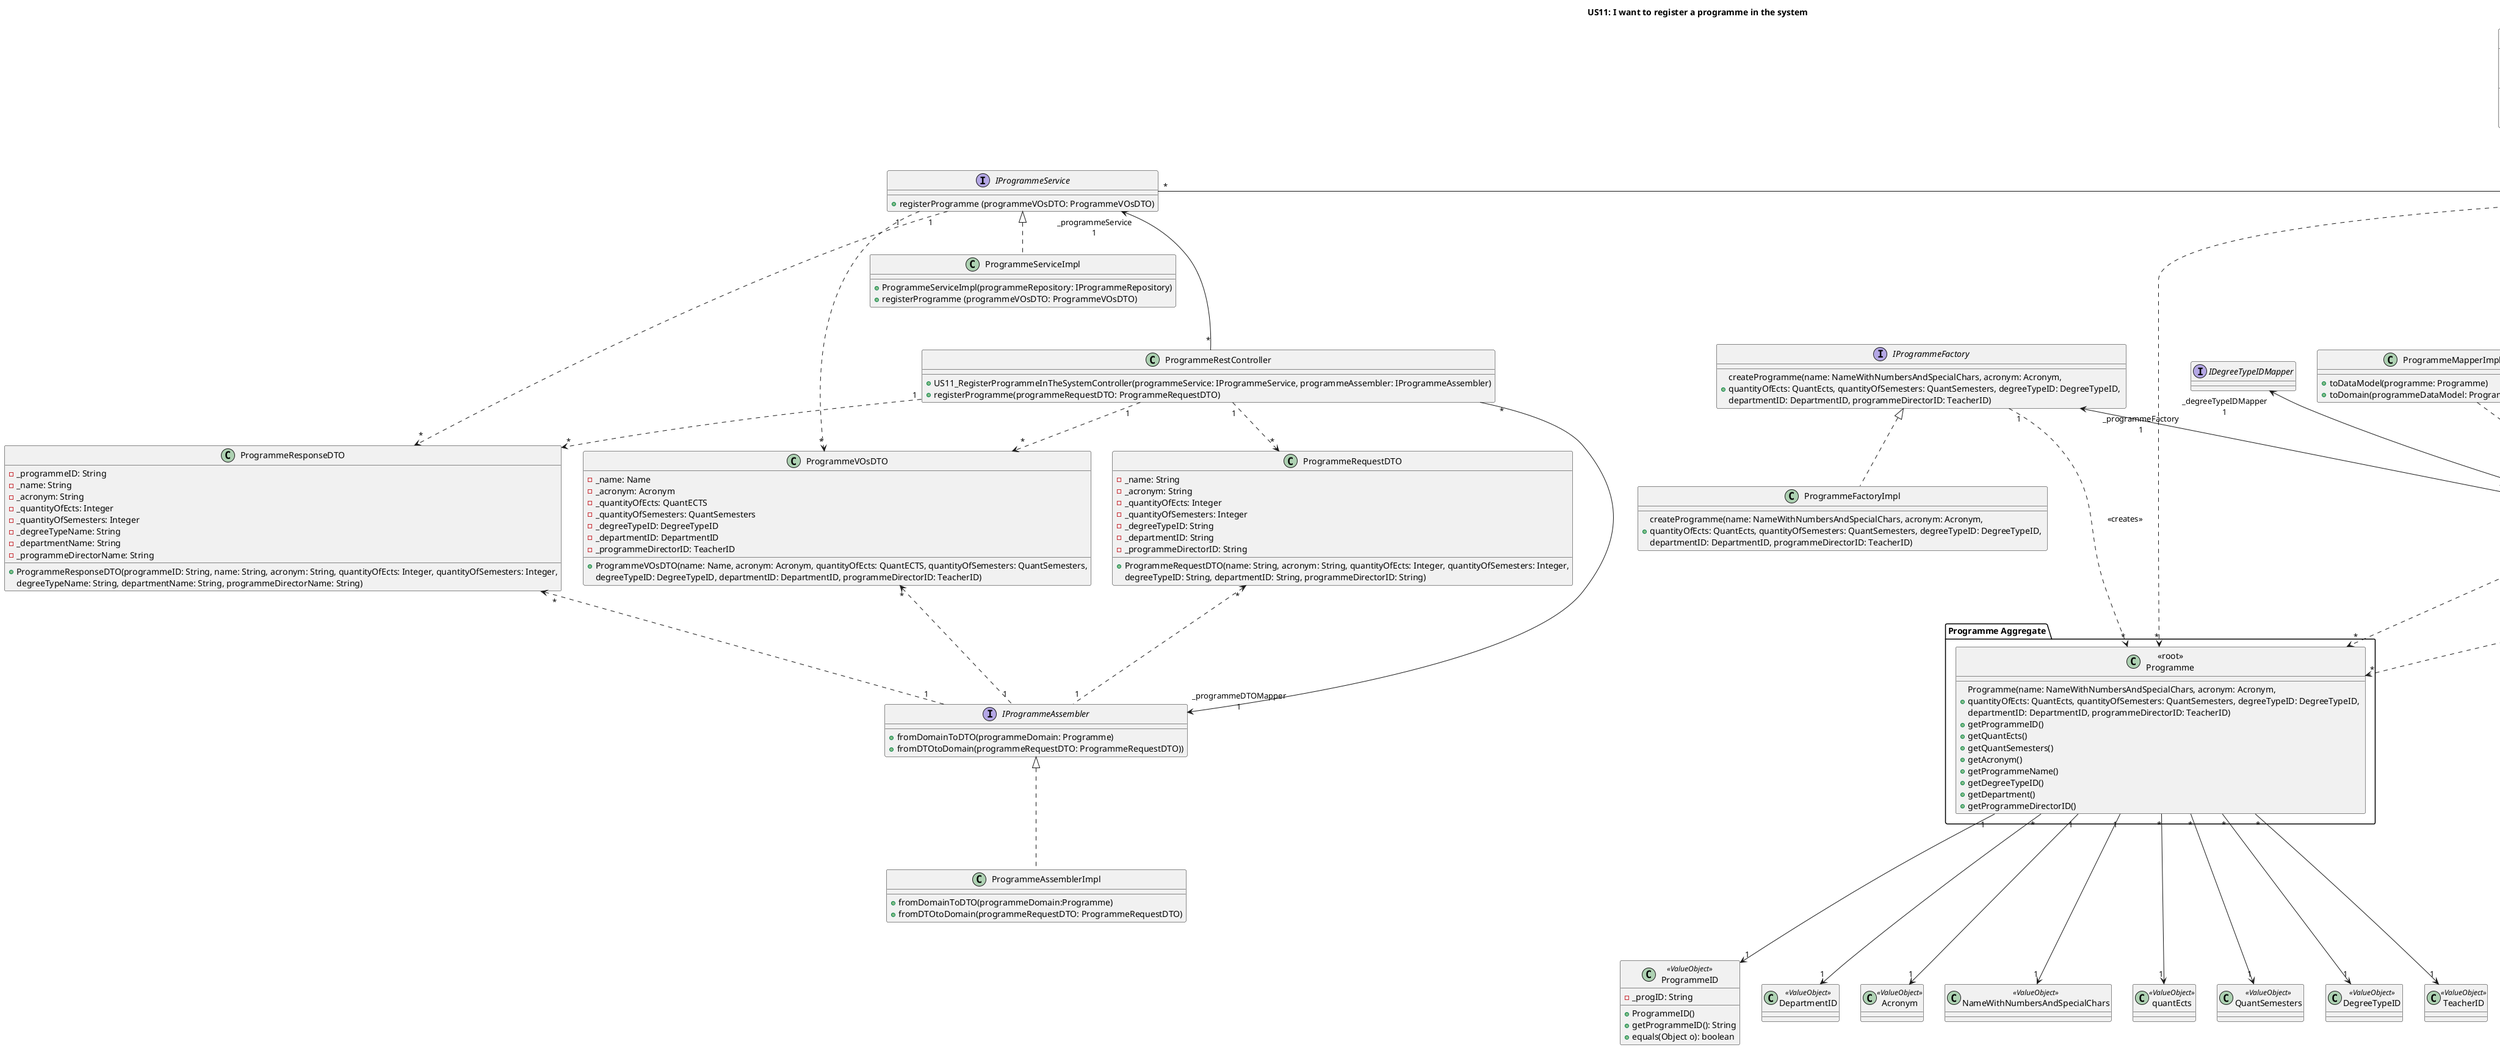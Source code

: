 @startuml
title US11: I want to register a programme in the system

class ProgrammeRestController {
    +US11_RegisterProgrammeInTheSystemController(programmeService: IProgrammeService, programmeAssembler: IProgrammeAssembler)
    +registerProgramme(programmeRequestDTO: ProgrammeRequestDTO)
}

interface IProgrammeAssembler {
    +fromDomainToDTO(programmeDomain: Programme)
    +fromDTOtoDomain(programmeRequestDTO: ProgrammeRequestDTO))
}

class ProgrammeAssemblerImpl {
    +fromDomainToDTO(programmeDomain:Programme)
    +fromDTOtoDomain(programmeRequestDTO: ProgrammeRequestDTO)
}

class ProgrammeRequestDTO {
    -_name: String
    -_acronym: String
    -_quantityOfEcts: Integer
    -_quantityOfSemesters: Integer
    -_degreeTypeID: String
    -_departmentID: String
    -_programmeDirectorID: String
    +ProgrammeRequestDTO(name: String, acronym: String, quantityOfEcts: Integer, quantityOfSemesters: Integer,
    degreeTypeID: String, departmentID: String, programmeDirectorID: String)
}

class ProgrammeVOsDTO {
    -_name: Name
    -_acronym: Acronym
    -_quantityOfEcts: QuantECTS
    -_quantityOfSemesters: QuantSemesters
    -_degreeTypeID: DegreeTypeID
    -_departmentID: DepartmentID
    -_programmeDirectorID: TeacherID
    +ProgrammeVOsDTO(name: Name, acronym: Acronym, quantityOfEcts: QuantECTS, quantityOfSemesters: QuantSemesters,
    degreeTypeID: DegreeTypeID, departmentID: DepartmentID, programmeDirectorID: TeacherID)
}

class ProgrammeResponseDTO {
    -_programmeID: String
    -_name: String
    -_acronym: String
    -_quantityOfEcts: Integer
    -_quantityOfSemesters: Integer
    -_degreeTypeName: String
    -_departmentName: String
    -_programmeDirectorName: String
    +ProgrammeResponseDTO(programmeID: String, name: String, acronym: String, quantityOfEcts: Integer, quantityOfSemesters: Integer,
    degreeTypeName: String, departmentName: String, programmeDirectorName: String)
}

interface IProgrammeService {
    +registerProgramme (programmeVOsDTO: ProgrammeVOsDTO)
}

class ProgrammeServiceImpl {
    +ProgrammeServiceImpl(programmeRepository: IProgrammeRepository)
    +registerProgramme (programmeVOsDTO: ProgrammeVOsDTO)
}

interface IProgrammeFactory {
    +createProgramme(name: NameWithNumbersAndSpecialChars, acronym: Acronym, \nquantityOfEcts: QuantEcts, quantityOfSemesters: QuantSemesters, degreeTypeID: DegreeTypeID, \ndepartmentID: DepartmentID, programmeDirectorID: TeacherID)
}

class ProgrammeFactoryImpl {
    +createProgramme(name: NameWithNumbersAndSpecialChars, acronym: Acronym, \nquantityOfEcts: QuantEcts, quantityOfSemesters: QuantSemesters, degreeTypeID: DegreeTypeID, \ndepartmentID: DepartmentID, programmeDirectorID: TeacherID)
}

interface IProgrammeRepository {
    +save(programme: Programme)
    +containsOfIdentity (programmeID: ProgrammeID))
}

interface IProgrammeRepositorySpringData {
}

class ProgrammeRepositorySpringData {
     -_I_programmeFactory: IProgrammeDDDFactory
     -_programmeRepo: List<Programme>
     -_programmeRepoListFactory: IProgrammeDDDRepositoryListFactory
     +ProgrammeRepositorySpringDataImpl(IProgrammeMapper iProgMapper, IProgrammeRepositorySpringData iProgRepo, IProgrammeIDMapper iProgIDMapper)
     +save(programme: Programme)
     +containsOfIdentity (programmeID: ProgrammeID))
}

interface IProgrammeMapper {
    +toDataModel(programme: Programme)
    +toDomain(programmeDataModel: ProgrammeDataModel)
}

class ProgrammeMapperImpl {
    +toDataModel(programme: Programme)
    +toDomain(programmeDataModel: ProgrammeDataModel)
}

interface IProgrammeIDMapper {
    +toDataModel(programmeID: ProgrammeID)
    +toDomain(programmeIDDataModel: ProgrammeIDDataModel)
}

interface IDegreeTypeIDMapper {}

interface IDepartmentIDMapper {}

interface ITeacherIDMapper {}

interface IProgrammeFactory {}

class ProgrammeIDMapperImpl {
    +toDataModel(programmeID: ProgrammeID)
    +toDomain(programmeIDDataModel: ProgrammeIDDataModel)
}

package "Programme Aggregate" {
    class "<<root>>\nProgramme" {
        +Programme(name: NameWithNumbersAndSpecialChars, acronym: Acronym, \nquantityOfEcts: QuantEcts, quantityOfSemesters: QuantSemesters, degreeTypeID: DegreeTypeID, \ndepartmentID: DepartmentID, programmeDirectorID: TeacherID)
        +getProgrammeID()
        +getQuantEcts()
        +getQuantSemesters()
        +getAcronym()
        +getProgrammeName()
        +getDegreeTypeID()
        +getDepartment()
        +getProgrammeDirectorID()
    }
}

class ProgrammeID <<ValueObject>> {
    -_progID: String
    +ProgrammeID()
    +getProgrammeID(): String
    +equals(Object o): boolean
}

class DepartmentID <<ValueObject>> {}

class Acronym <<ValueObject>> {}

class NameWithNumbersAndSpecialChars <<ValueObject>> {}

class quantEcts <<ValueObject>> {}

class QuantSemesters <<ValueObject>> {}

class DegreeTypeID <<ValueObject>> {}

class TeacherID <<ValueObject>> {}

class ProgrammeDataModel {
    -_name: String
    -_acronym: String
    -_quantSemesters: Integer
    -_quantEcts: Integer
    +ProgrammeDataModel()
    +ProgrammeDataModel(programmeID: ProgrammeIDDataModel, name: String, acronym: String, quantSemesters: Integer, quantEcts: Integer,
    degreeTypeID: DegreeTypeIDDataModel, departmentID: DepartmentIDDataModel, progDirectorID: TeacherIDDataModel)
    +getName()
    +getAcronym()
    +getQuantSemesters()
    +getQuantEcts()
    +getDegreeTypeID()
    +getDepartmentID()
    +getProgrammeDirectorID()
    +getProgID()
}

class ProgrammeIDDataModel {
    -_programmeName: String
    -_programmeAcronym: String
    +TeacherIDDataModel()
    +TeacherIDDataModel(teacherAcronym: String)
    +getTeacherAcronym()
}

class DegreeTypeIDDataModel {
    -_degreeTypeID: String
    +DegreeTypeIDDataModel()
    +DegreeTypeIDDataModel(degreeTypeID: String)
    +getDegreeTypeID()
}

class DepartmentIDDataModel {
    -_departmentTypeID: String
    +DepartmentIDDataModel()
    +DepartmentIDDataModel(departmentID: String)
    +getDepartmentID()
}

class TeacherIDDataModel {
    -_teacherAcronym: String
    +TeacherIDDataModel()
    +TeacherIDDataModel(teacherAcronym: String)
    +getTeacherAcronym()
}

ProgrammeRestController "*" -u--> "_programmeService\n1" IProgrammeService
ProgrammeRestController "*" ---> "_programmeDTOMapper\n1" IProgrammeAssembler
ProgrammeRestController "1" ..> "*" ProgrammeRequestDTO
ProgrammeRestController "1" ..> "*" ProgrammeVOsDTO
ProgrammeRestController "1" ..> "*" ProgrammeResponseDTO


IProgrammeAssembler <|.. ProgrammeAssemblerImpl
IProgrammeAssembler "1" .u.> "*" ProgrammeRequestDTO
IProgrammeAssembler "1" .u.> "*" ProgrammeVOsDTO
IProgrammeAssembler "1" .u.> "*" ProgrammeResponseDTO

IProgrammeService <|.- ProgrammeServiceImpl
IProgrammeService "1" ..> "*" ProgrammeVOsDTO
IProgrammeService "1" ..> "*" ProgrammeResponseDTO

IProgrammeService "*" -r--> "1" IProgrammeRepository

IProgrammeFactory <|.d. ProgrammeFactoryImpl
IProgrammeFactory "1" ..> "*" "<<root>>\nProgramme" : "<<creates>>"

IProgrammeRepository <|.u- ProgrammeRepositorySpringData
IProgrammeRepository "*" ---> "_programmeMapper\n1" IProgrammeMapper
IProgrammeRepository "*" ---> "_programmeIDMapper\n1" IProgrammeIDMapper
IProgrammeRepository "*" ---> "_programmeRepositorySpringData\n1" IProgrammeRepositorySpringData
IProgrammeRepository "1" ..> "*" "<<root>>\nProgramme"
IProgrammeRepository "1" ..> "*" ProgrammeDataModel

IProgrammeMapper <|.u. ProgrammeMapperImpl
IProgrammeMapper "1" ..> "*" "<<root>>\nProgramme"
IProgrammeMapper "1" ..> "*" ProgrammeDataModel
IProgrammeMapper "*" -u-> "_programmeIDMapper\n1" IProgrammeIDMapper
IProgrammeMapper "*" -u-> "_degreeTypeIDMapper\n1" IDegreeTypeIDMapper
IProgrammeMapper "*" -u-> "_departmentIDMapper\n1" IDepartmentIDMapper
IProgrammeMapper "*" -u-> "_teacherIDMapper\n1" ITeacherIDMapper
IProgrammeMapper "*" -u-> "_programmeFactory\n1" IProgrammeFactory

IProgrammeIDMapper <|.. ProgrammeIDMapperImpl
IProgrammeIDMapper "1" ..> "*" "<<root>>\nProgramme"
IProgrammeIDMapper "1" ..> "*" ProgrammeIDDataModel

"<<root>>\nProgramme" "*" ---> "1" TeacherID
"<<root>>\nProgramme" "*" ---> "1" DegreeTypeID
"<<root>>\nProgramme" "*" ---> "1" DepartmentID
"<<root>>\nProgramme" "*" ---> "1" QuantSemesters
"<<root>>\nProgramme" "*" ---> "1" quantEcts
"<<root>>\nProgramme" "1" ---> "1" Acronym
"<<root>>\nProgramme" "1" ---> "1" NameWithNumbersAndSpecialChars
"<<root>>\nProgramme" "1" ---> "1" ProgrammeID

ProgrammeDataModel "*" ---> "_teacherID\n1" TeacherIDDataModel
ProgrammeDataModel "*" ---> "_teacherID\n1" DegreeTypeIDDataModel
ProgrammeDataModel "*" ---> "_degreeTypeID\n1" DepartmentIDDataModel
ProgrammeDataModel "1" ---> "_programmeID\n1" ProgrammeIDDataModel
@enduml